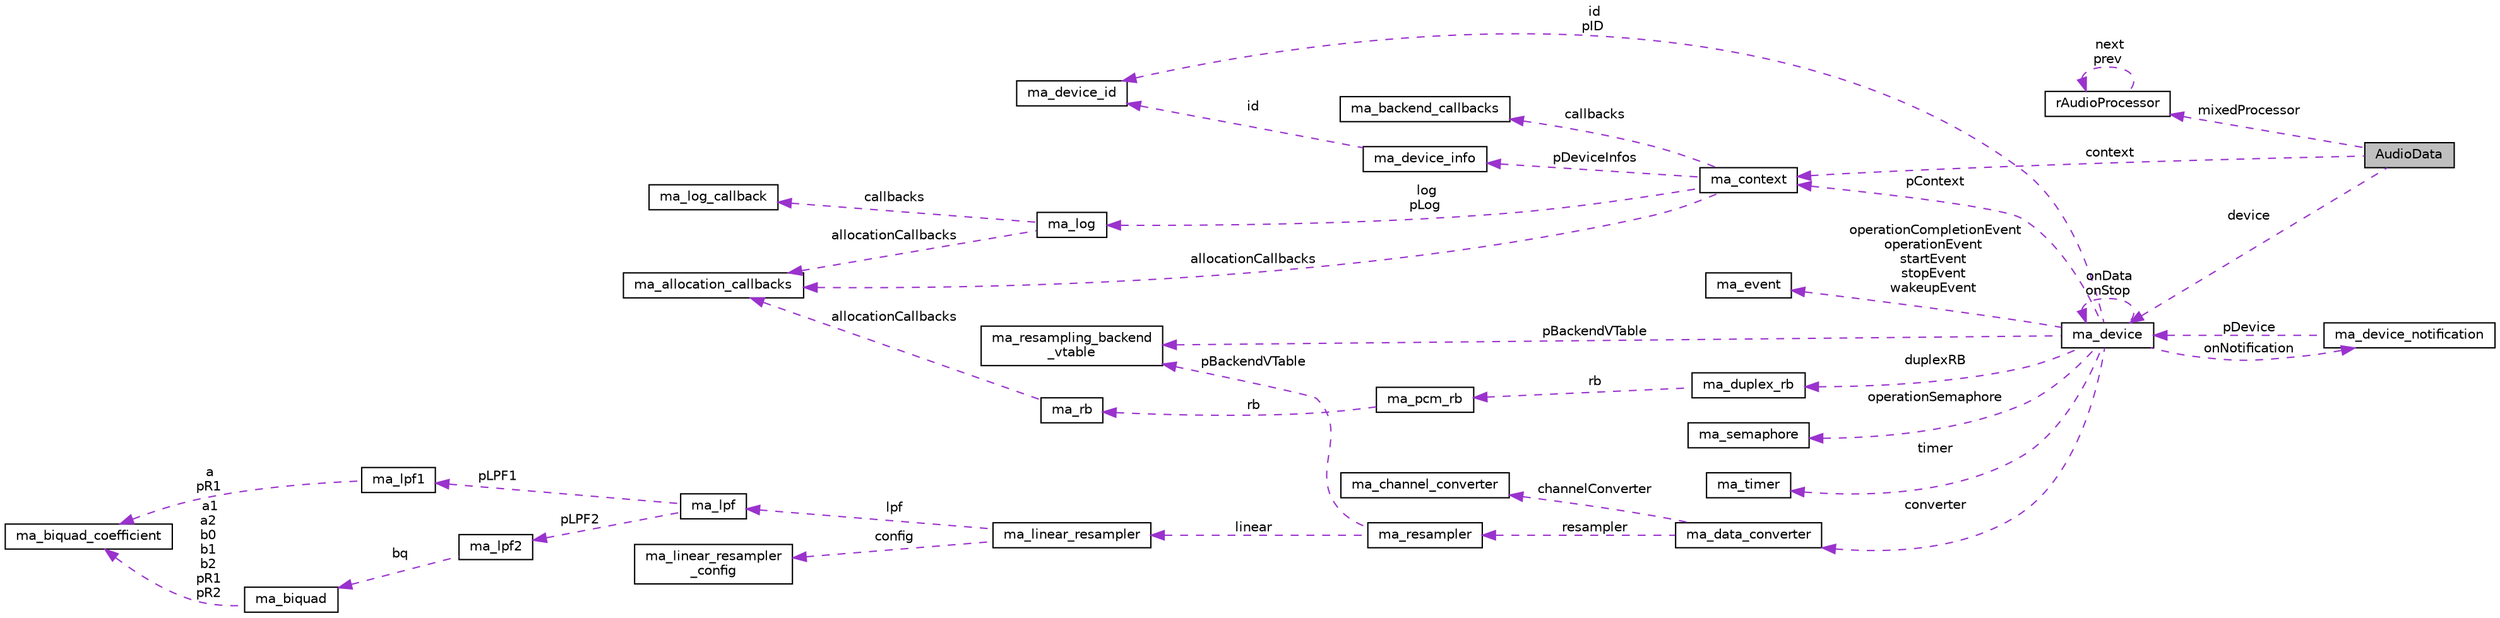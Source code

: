 digraph "AudioData"
{
 // LATEX_PDF_SIZE
  edge [fontname="Helvetica",fontsize="10",labelfontname="Helvetica",labelfontsize="10"];
  node [fontname="Helvetica",fontsize="10",shape=record];
  rankdir="LR";
  Node1 [label="AudioData",height=0.2,width=0.4,color="black", fillcolor="grey75", style="filled", fontcolor="black",tooltip=" "];
  Node2 -> Node1 [dir="back",color="darkorchid3",fontsize="10",style="dashed",label=" mixedProcessor" ,fontname="Helvetica"];
  Node2 [label="rAudioProcessor",height=0.2,width=0.4,color="black", fillcolor="white", style="filled",URL="$structrAudioProcessor.html",tooltip=" "];
  Node2 -> Node2 [dir="back",color="darkorchid3",fontsize="10",style="dashed",label=" next\nprev" ,fontname="Helvetica"];
  Node3 -> Node1 [dir="back",color="darkorchid3",fontsize="10",style="dashed",label=" context" ,fontname="Helvetica"];
  Node3 [label="ma_context",height=0.2,width=0.4,color="black", fillcolor="white", style="filled",URL="$structma__context.html",tooltip=" "];
  Node4 -> Node3 [dir="back",color="darkorchid3",fontsize="10",style="dashed",label=" pDeviceInfos" ,fontname="Helvetica"];
  Node4 [label="ma_device_info",height=0.2,width=0.4,color="black", fillcolor="white", style="filled",URL="$structma__device__info.html",tooltip=" "];
  Node5 -> Node4 [dir="back",color="darkorchid3",fontsize="10",style="dashed",label=" id" ,fontname="Helvetica"];
  Node5 [label="ma_device_id",height=0.2,width=0.4,color="black", fillcolor="white", style="filled",URL="$unionma__device__id.html",tooltip=" "];
  Node6 -> Node3 [dir="back",color="darkorchid3",fontsize="10",style="dashed",label=" allocationCallbacks" ,fontname="Helvetica"];
  Node6 [label="ma_allocation_callbacks",height=0.2,width=0.4,color="black", fillcolor="white", style="filled",URL="$structma__allocation__callbacks.html",tooltip=" "];
  Node7 -> Node3 [dir="back",color="darkorchid3",fontsize="10",style="dashed",label=" log\npLog" ,fontname="Helvetica"];
  Node7 [label="ma_log",height=0.2,width=0.4,color="black", fillcolor="white", style="filled",URL="$structma__log.html",tooltip=" "];
  Node6 -> Node7 [dir="back",color="darkorchid3",fontsize="10",style="dashed",label=" allocationCallbacks" ,fontname="Helvetica"];
  Node8 -> Node7 [dir="back",color="darkorchid3",fontsize="10",style="dashed",label=" callbacks" ,fontname="Helvetica"];
  Node8 [label="ma_log_callback",height=0.2,width=0.4,color="black", fillcolor="white", style="filled",URL="$structma__log__callback.html",tooltip=" "];
  Node9 -> Node3 [dir="back",color="darkorchid3",fontsize="10",style="dashed",label=" callbacks" ,fontname="Helvetica"];
  Node9 [label="ma_backend_callbacks",height=0.2,width=0.4,color="black", fillcolor="white", style="filled",URL="$structma__backend__callbacks.html",tooltip=" "];
  Node10 -> Node1 [dir="back",color="darkorchid3",fontsize="10",style="dashed",label=" device" ,fontname="Helvetica"];
  Node10 [label="ma_device",height=0.2,width=0.4,color="black", fillcolor="white", style="filled",URL="$structma__device.html",tooltip=" "];
  Node11 -> Node10 [dir="back",color="darkorchid3",fontsize="10",style="dashed",label=" pBackendVTable" ,fontname="Helvetica"];
  Node11 [label="ma_resampling_backend\l_vtable",height=0.2,width=0.4,color="black", fillcolor="white", style="filled",URL="$structma__resampling__backend__vtable.html",tooltip=" "];
  Node12 -> Node10 [dir="back",color="darkorchid3",fontsize="10",style="dashed",label=" operationSemaphore" ,fontname="Helvetica"];
  Node12 [label="ma_semaphore",height=0.2,width=0.4,color="black", fillcolor="white", style="filled",URL="$structma__semaphore.html",tooltip=" "];
  Node3 -> Node10 [dir="back",color="darkorchid3",fontsize="10",style="dashed",label=" pContext" ,fontname="Helvetica"];
  Node13 -> Node10 [dir="back",color="darkorchid3",fontsize="10",style="dashed",label=" timer" ,fontname="Helvetica"];
  Node13 [label="ma_timer",height=0.2,width=0.4,color="black", fillcolor="white", style="filled",URL="$unionma__timer.html",tooltip=" "];
  Node14 -> Node10 [dir="back",color="darkorchid3",fontsize="10",style="dashed",label=" converter" ,fontname="Helvetica"];
  Node14 [label="ma_data_converter",height=0.2,width=0.4,color="black", fillcolor="white", style="filled",URL="$structma__data__converter.html",tooltip=" "];
  Node15 -> Node14 [dir="back",color="darkorchid3",fontsize="10",style="dashed",label=" resampler" ,fontname="Helvetica"];
  Node15 [label="ma_resampler",height=0.2,width=0.4,color="black", fillcolor="white", style="filled",URL="$structma__resampler.html",tooltip=" "];
  Node11 -> Node15 [dir="back",color="darkorchid3",fontsize="10",style="dashed",label=" pBackendVTable" ,fontname="Helvetica"];
  Node16 -> Node15 [dir="back",color="darkorchid3",fontsize="10",style="dashed",label=" linear" ,fontname="Helvetica"];
  Node16 [label="ma_linear_resampler",height=0.2,width=0.4,color="black", fillcolor="white", style="filled",URL="$structma__linear__resampler.html",tooltip=" "];
  Node17 -> Node16 [dir="back",color="darkorchid3",fontsize="10",style="dashed",label=" lpf" ,fontname="Helvetica"];
  Node17 [label="ma_lpf",height=0.2,width=0.4,color="black", fillcolor="white", style="filled",URL="$structma__lpf.html",tooltip=" "];
  Node18 -> Node17 [dir="back",color="darkorchid3",fontsize="10",style="dashed",label=" pLPF1" ,fontname="Helvetica"];
  Node18 [label="ma_lpf1",height=0.2,width=0.4,color="black", fillcolor="white", style="filled",URL="$structma__lpf1.html",tooltip=" "];
  Node19 -> Node18 [dir="back",color="darkorchid3",fontsize="10",style="dashed",label=" a\npR1" ,fontname="Helvetica"];
  Node19 [label="ma_biquad_coefficient",height=0.2,width=0.4,color="black", fillcolor="white", style="filled",URL="$unionma__biquad__coefficient.html",tooltip=" "];
  Node20 -> Node17 [dir="back",color="darkorchid3",fontsize="10",style="dashed",label=" pLPF2" ,fontname="Helvetica"];
  Node20 [label="ma_lpf2",height=0.2,width=0.4,color="black", fillcolor="white", style="filled",URL="$structma__lpf2.html",tooltip=" "];
  Node21 -> Node20 [dir="back",color="darkorchid3",fontsize="10",style="dashed",label=" bq" ,fontname="Helvetica"];
  Node21 [label="ma_biquad",height=0.2,width=0.4,color="black", fillcolor="white", style="filled",URL="$structma__biquad.html",tooltip=" "];
  Node19 -> Node21 [dir="back",color="darkorchid3",fontsize="10",style="dashed",label=" a1\na2\nb0\nb1\nb2\npR1\npR2" ,fontname="Helvetica"];
  Node22 -> Node16 [dir="back",color="darkorchid3",fontsize="10",style="dashed",label=" config" ,fontname="Helvetica"];
  Node22 [label="ma_linear_resampler\l_config",height=0.2,width=0.4,color="black", fillcolor="white", style="filled",URL="$structma__linear__resampler__config.html",tooltip=" "];
  Node23 -> Node14 [dir="back",color="darkorchid3",fontsize="10",style="dashed",label=" channelConverter" ,fontname="Helvetica"];
  Node23 [label="ma_channel_converter",height=0.2,width=0.4,color="black", fillcolor="white", style="filled",URL="$structma__channel__converter.html",tooltip=" "];
  Node5 -> Node10 [dir="back",color="darkorchid3",fontsize="10",style="dashed",label=" id\npID" ,fontname="Helvetica"];
  Node24 -> Node10 [dir="back",color="darkorchid3",fontsize="10",style="dashed",label=" operationCompletionEvent\noperationEvent\nstartEvent\nstopEvent\nwakeupEvent" ,fontname="Helvetica"];
  Node24 [label="ma_event",height=0.2,width=0.4,color="black", fillcolor="white", style="filled",URL="$structma__event.html",tooltip=" "];
  Node25 -> Node10 [dir="back",color="darkorchid3",fontsize="10",style="dashed",label=" onNotification" ,fontname="Helvetica"];
  Node25 [label="ma_device_notification",height=0.2,width=0.4,color="black", fillcolor="white", style="filled",URL="$structma__device__notification.html",tooltip=" "];
  Node10 -> Node25 [dir="back",color="darkorchid3",fontsize="10",style="dashed",label=" pDevice" ,fontname="Helvetica"];
  Node26 -> Node10 [dir="back",color="darkorchid3",fontsize="10",style="dashed",label=" duplexRB" ,fontname="Helvetica"];
  Node26 [label="ma_duplex_rb",height=0.2,width=0.4,color="black", fillcolor="white", style="filled",URL="$structma__duplex__rb.html",tooltip=" "];
  Node27 -> Node26 [dir="back",color="darkorchid3",fontsize="10",style="dashed",label=" rb" ,fontname="Helvetica"];
  Node27 [label="ma_pcm_rb",height=0.2,width=0.4,color="black", fillcolor="white", style="filled",URL="$structma__pcm__rb.html",tooltip=" "];
  Node28 -> Node27 [dir="back",color="darkorchid3",fontsize="10",style="dashed",label=" rb" ,fontname="Helvetica"];
  Node28 [label="ma_rb",height=0.2,width=0.4,color="black", fillcolor="white", style="filled",URL="$structma__rb.html",tooltip=" "];
  Node6 -> Node28 [dir="back",color="darkorchid3",fontsize="10",style="dashed",label=" allocationCallbacks" ,fontname="Helvetica"];
  Node10 -> Node10 [dir="back",color="darkorchid3",fontsize="10",style="dashed",label=" onData\nonStop" ,fontname="Helvetica"];
}
